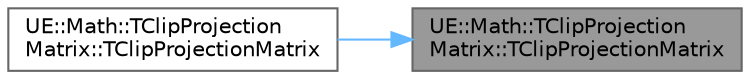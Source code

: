 digraph "UE::Math::TClipProjectionMatrix::TClipProjectionMatrix"
{
 // INTERACTIVE_SVG=YES
 // LATEX_PDF_SIZE
  bgcolor="transparent";
  edge [fontname=Helvetica,fontsize=10,labelfontname=Helvetica,labelfontsize=10];
  node [fontname=Helvetica,fontsize=10,shape=box,height=0.2,width=0.4];
  rankdir="RL";
  Node1 [id="Node000001",label="UE::Math::TClipProjection\lMatrix::TClipProjectionMatrix",height=0.2,width=0.4,color="gray40", fillcolor="grey60", style="filled", fontcolor="black",tooltip="Constructor."];
  Node1 -> Node2 [id="edge1_Node000001_Node000002",dir="back",color="steelblue1",style="solid",tooltip=" "];
  Node2 [id="Node000002",label="UE::Math::TClipProjection\lMatrix::TClipProjectionMatrix",height=0.2,width=0.4,color="grey40", fillcolor="white", style="filled",URL="$d0/d51/structUE_1_1Math_1_1TClipProjectionMatrix.html#ac2ba4c43967d82af5487bf499724f2ed",tooltip=" "];
}
